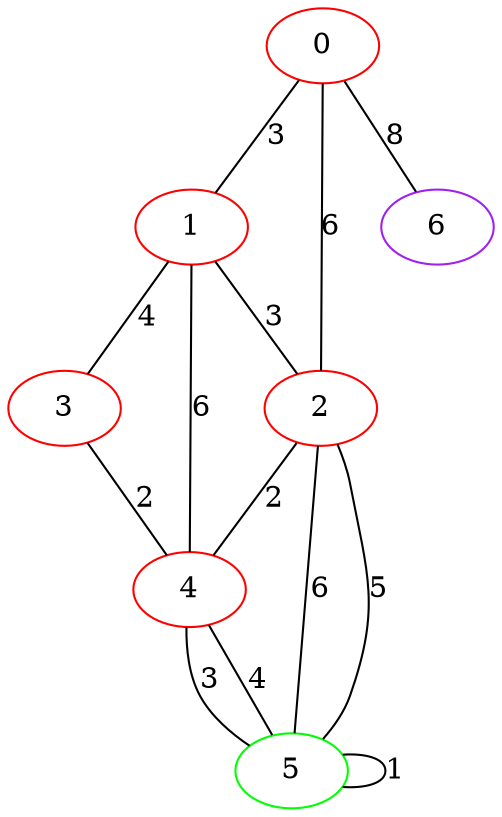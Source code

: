 graph "" {
0 [color=red, weight=1];
1 [color=red, weight=1];
2 [color=red, weight=1];
3 [color=red, weight=1];
4 [color=red, weight=1];
5 [color=green, weight=2];
6 [color=purple, weight=4];
0 -- 1  [key=0, label=3];
0 -- 2  [key=0, label=6];
0 -- 6  [key=0, label=8];
1 -- 2  [key=0, label=3];
1 -- 3  [key=0, label=4];
1 -- 4  [key=0, label=6];
2 -- 4  [key=0, label=2];
2 -- 5  [key=0, label=5];
2 -- 5  [key=1, label=6];
3 -- 4  [key=0, label=2];
4 -- 5  [key=0, label=3];
4 -- 5  [key=1, label=4];
5 -- 5  [key=0, label=1];
}
